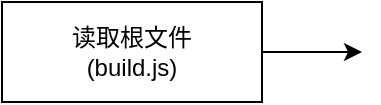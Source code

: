 <mxfile>
    <diagram id="2sX6z88pND46RWWYoJH3" name="第 1 页">
        <mxGraphModel dx="597" dy="680" grid="1" gridSize="10" guides="1" tooltips="1" connect="1" arrows="1" fold="1" page="1" pageScale="1" pageWidth="827" pageHeight="1169" math="0" shadow="0">
            <root>
                <mxCell id="0"/>
                <mxCell id="1" parent="0"/>
                <mxCell id="3" style="edgeStyle=none;html=1;exitX=1;exitY=0.5;exitDx=0;exitDy=0;" edge="1" parent="1" source="2">
                    <mxGeometry relative="1" as="geometry">
                        <mxPoint x="250" y="335" as="targetPoint"/>
                    </mxGeometry>
                </mxCell>
                <mxCell id="2" value="读取根文件&lt;br&gt;(build.js)&lt;br&gt;" style="rounded=0;whiteSpace=wrap;html=1;" vertex="1" parent="1">
                    <mxGeometry x="70" y="310" width="130" height="50" as="geometry"/>
                </mxCell>
            </root>
        </mxGraphModel>
    </diagram>
</mxfile>